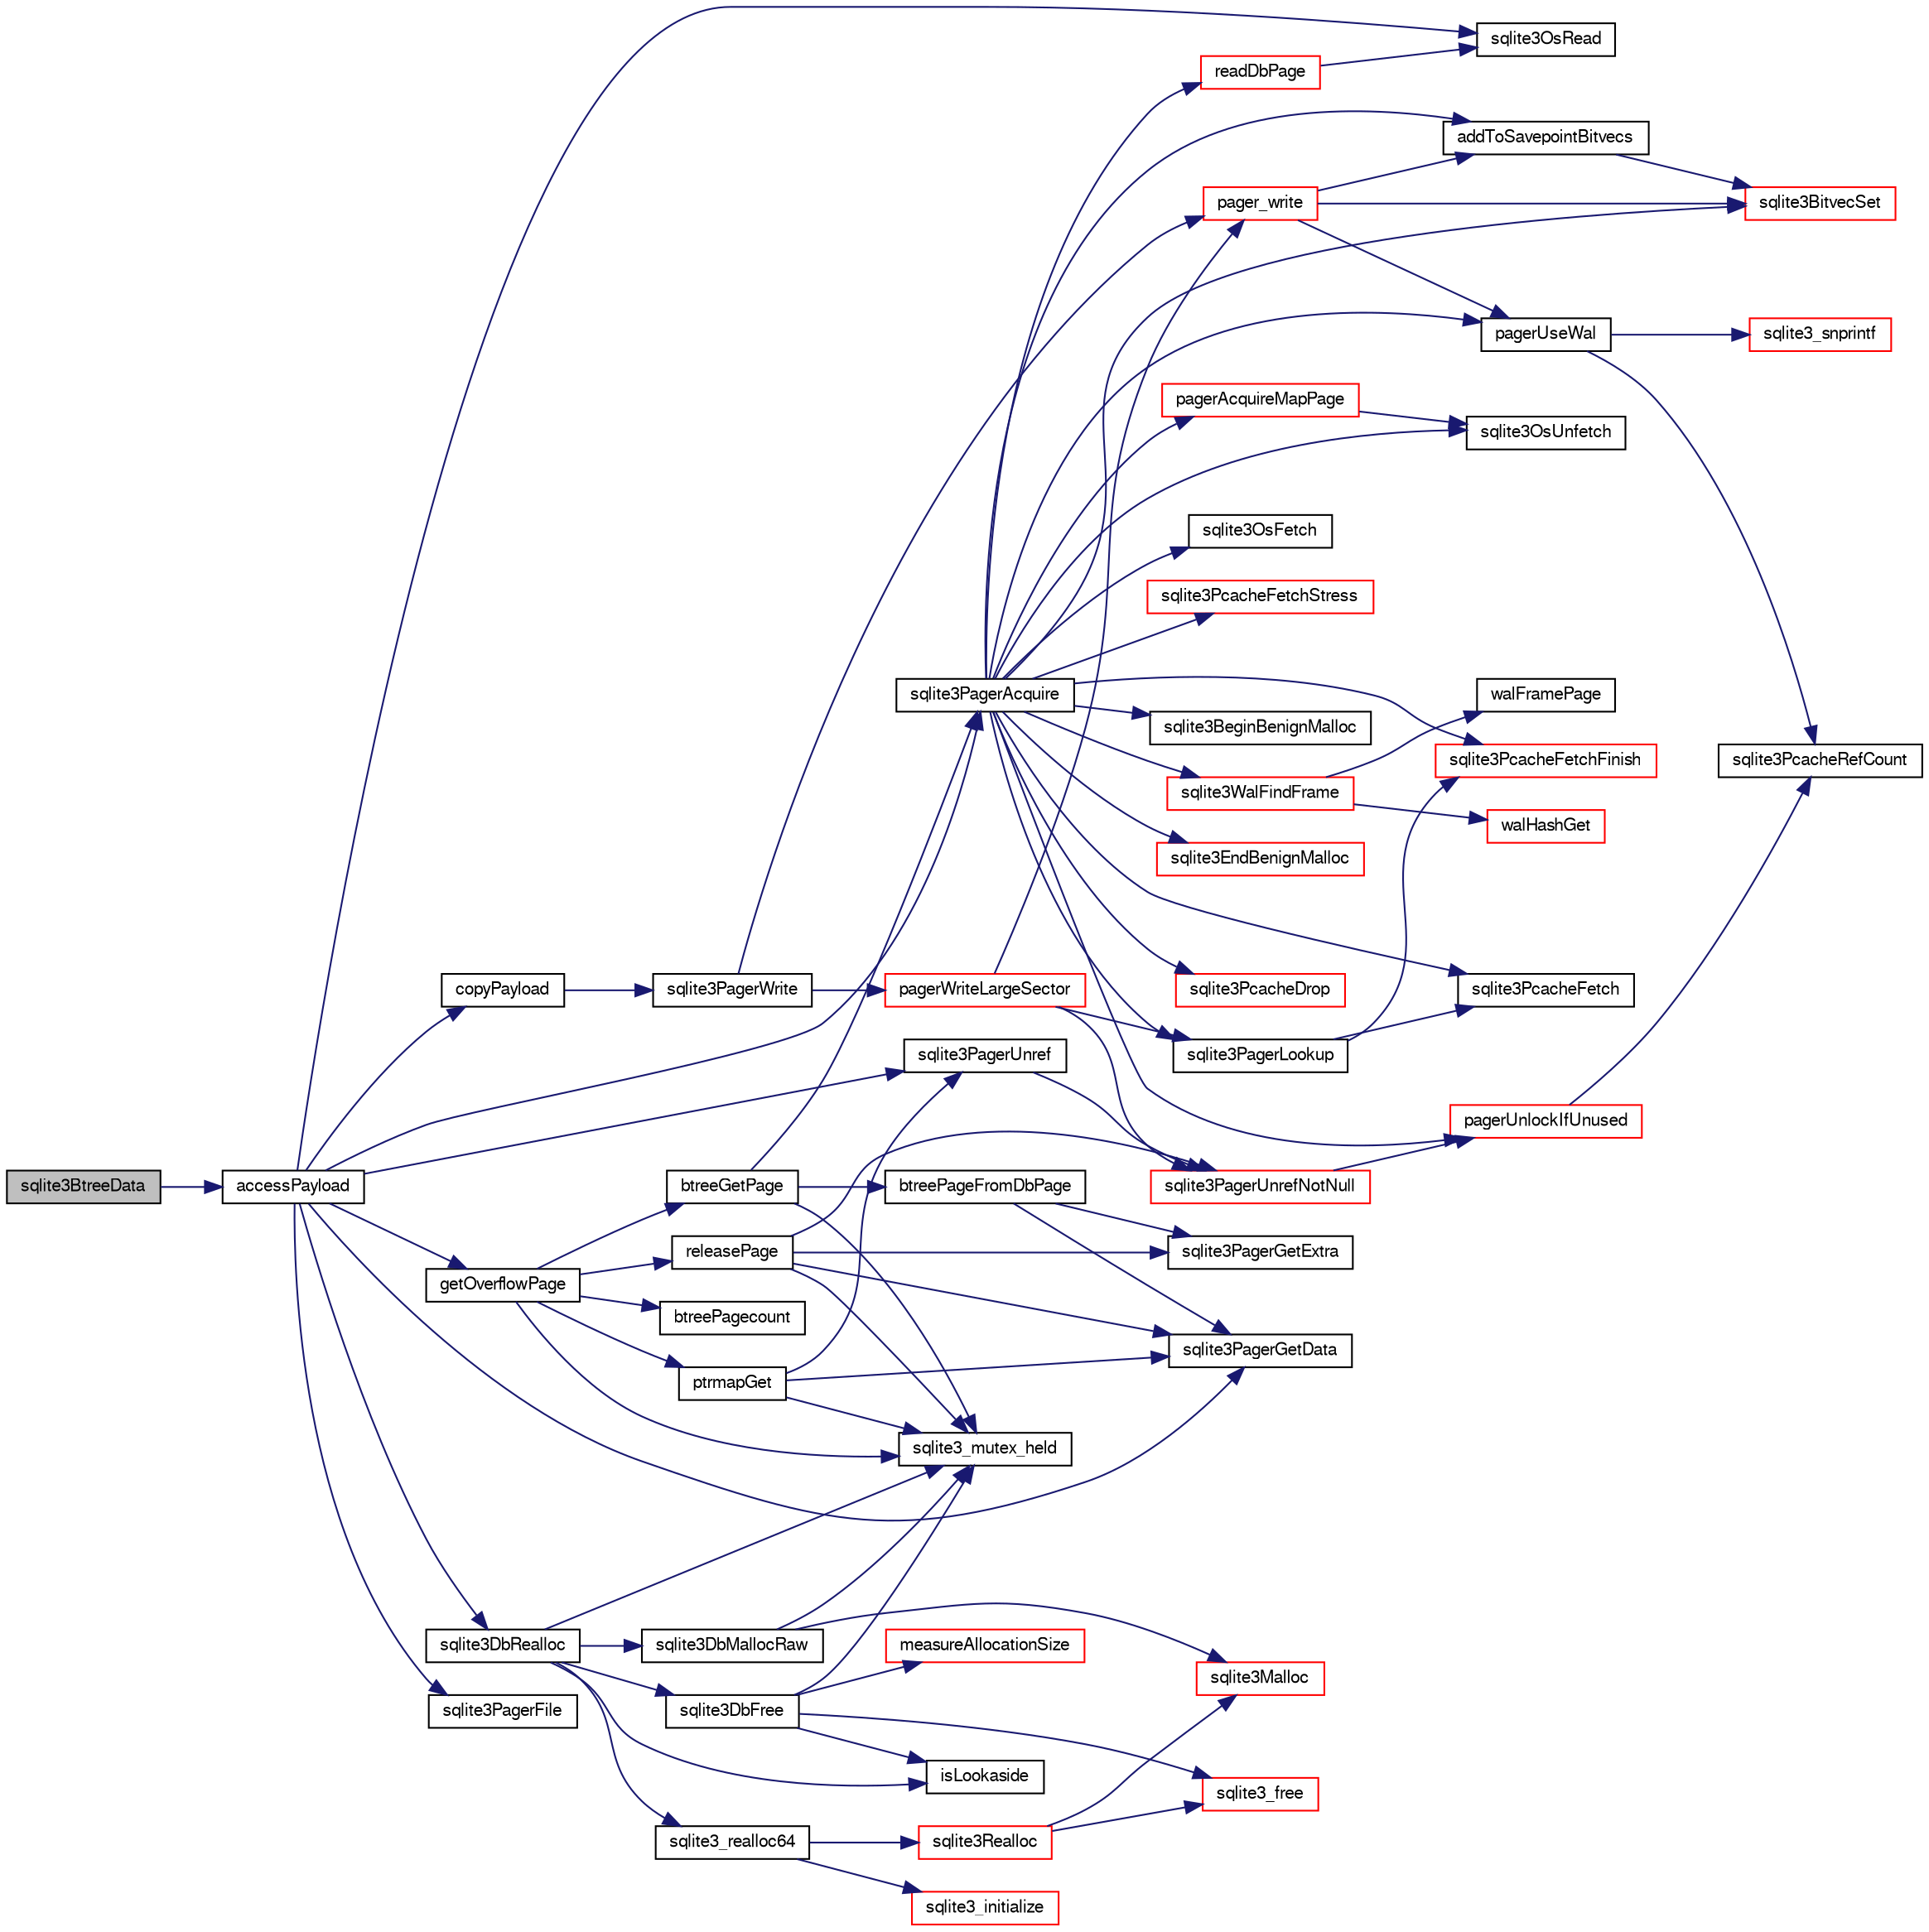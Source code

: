 digraph "sqlite3BtreeData"
{
  edge [fontname="FreeSans",fontsize="10",labelfontname="FreeSans",labelfontsize="10"];
  node [fontname="FreeSans",fontsize="10",shape=record];
  rankdir="LR";
  Node446244 [label="sqlite3BtreeData",height=0.2,width=0.4,color="black", fillcolor="grey75", style="filled", fontcolor="black"];
  Node446244 -> Node446245 [color="midnightblue",fontsize="10",style="solid",fontname="FreeSans"];
  Node446245 [label="accessPayload",height=0.2,width=0.4,color="black", fillcolor="white", style="filled",URL="$sqlite3_8c.html#acf70e6d3cb6afd54d677b3dffb6959d2"];
  Node446245 -> Node446246 [color="midnightblue",fontsize="10",style="solid",fontname="FreeSans"];
  Node446246 [label="copyPayload",height=0.2,width=0.4,color="black", fillcolor="white", style="filled",URL="$sqlite3_8c.html#aedb2ad4326779a68bc8e012570bda430"];
  Node446246 -> Node446247 [color="midnightblue",fontsize="10",style="solid",fontname="FreeSans"];
  Node446247 [label="sqlite3PagerWrite",height=0.2,width=0.4,color="black", fillcolor="white", style="filled",URL="$sqlite3_8c.html#ad4b8aee028ee99575b0748b299e04ed0"];
  Node446247 -> Node446248 [color="midnightblue",fontsize="10",style="solid",fontname="FreeSans"];
  Node446248 [label="pagerWriteLargeSector",height=0.2,width=0.4,color="red", fillcolor="white", style="filled",URL="$sqlite3_8c.html#a06334f0cc1c2dc95ffe29c2359928b92"];
  Node446248 -> Node446250 [color="midnightblue",fontsize="10",style="solid",fontname="FreeSans"];
  Node446250 [label="pager_write",height=0.2,width=0.4,color="red", fillcolor="white", style="filled",URL="$sqlite3_8c.html#aa5dbf1a9dcccf0aa140b04b81325517f"];
  Node446250 -> Node446252 [color="midnightblue",fontsize="10",style="solid",fontname="FreeSans"];
  Node446252 [label="pagerUseWal",height=0.2,width=0.4,color="black", fillcolor="white", style="filled",URL="$sqlite3_8c.html#a31def80bfe1de9284d635ba190a5eb68"];
  Node446252 -> Node446253 [color="midnightblue",fontsize="10",style="solid",fontname="FreeSans"];
  Node446253 [label="sqlite3PcacheRefCount",height=0.2,width=0.4,color="black", fillcolor="white", style="filled",URL="$sqlite3_8c.html#adee2536d23ec9628e0883ccab03b3429"];
  Node446252 -> Node446254 [color="midnightblue",fontsize="10",style="solid",fontname="FreeSans"];
  Node446254 [label="sqlite3_snprintf",height=0.2,width=0.4,color="red", fillcolor="white", style="filled",URL="$sqlite3_8c.html#aa2695a752e971577f5784122f2013c40"];
  Node446250 -> Node446553 [color="midnightblue",fontsize="10",style="solid",fontname="FreeSans"];
  Node446553 [label="sqlite3BitvecSet",height=0.2,width=0.4,color="red", fillcolor="white", style="filled",URL="$sqlite3_8c.html#a1f3c6d64d5d889e451d6725b1eb458be"];
  Node446250 -> Node446554 [color="midnightblue",fontsize="10",style="solid",fontname="FreeSans"];
  Node446554 [label="addToSavepointBitvecs",height=0.2,width=0.4,color="black", fillcolor="white", style="filled",URL="$sqlite3_8c.html#aa2e9bb02bb6975d83ec875f0792792f0"];
  Node446554 -> Node446553 [color="midnightblue",fontsize="10",style="solid",fontname="FreeSans"];
  Node446248 -> Node446558 [color="midnightblue",fontsize="10",style="solid",fontname="FreeSans"];
  Node446558 [label="sqlite3PagerUnrefNotNull",height=0.2,width=0.4,color="red", fillcolor="white", style="filled",URL="$sqlite3_8c.html#a4b314f96f09f5c68c94672e420e31ab9"];
  Node446558 -> Node446563 [color="midnightblue",fontsize="10",style="solid",fontname="FreeSans"];
  Node446563 [label="pagerUnlockIfUnused",height=0.2,width=0.4,color="red", fillcolor="white", style="filled",URL="$sqlite3_8c.html#abf547f4276efb6f10262f7fde1e4d065"];
  Node446563 -> Node446253 [color="midnightblue",fontsize="10",style="solid",fontname="FreeSans"];
  Node446248 -> Node446583 [color="midnightblue",fontsize="10",style="solid",fontname="FreeSans"];
  Node446583 [label="sqlite3PagerLookup",height=0.2,width=0.4,color="black", fillcolor="white", style="filled",URL="$sqlite3_8c.html#a1252ec03814f64eed236cfb21094cafd"];
  Node446583 -> Node446584 [color="midnightblue",fontsize="10",style="solid",fontname="FreeSans"];
  Node446584 [label="sqlite3PcacheFetch",height=0.2,width=0.4,color="black", fillcolor="white", style="filled",URL="$sqlite3_8c.html#a51a10151c5ec2c1c9e6fd615e95a3450"];
  Node446583 -> Node446585 [color="midnightblue",fontsize="10",style="solid",fontname="FreeSans"];
  Node446585 [label="sqlite3PcacheFetchFinish",height=0.2,width=0.4,color="red", fillcolor="white", style="filled",URL="$sqlite3_8c.html#a21f330cb082d63a111f64257e823a4b1"];
  Node446247 -> Node446250 [color="midnightblue",fontsize="10",style="solid",fontname="FreeSans"];
  Node446245 -> Node446274 [color="midnightblue",fontsize="10",style="solid",fontname="FreeSans"];
  Node446274 [label="sqlite3DbRealloc",height=0.2,width=0.4,color="black", fillcolor="white", style="filled",URL="$sqlite3_8c.html#ae028f4902a9d29bcaf310ff289ee87dc"];
  Node446274 -> Node446264 [color="midnightblue",fontsize="10",style="solid",fontname="FreeSans"];
  Node446264 [label="sqlite3_mutex_held",height=0.2,width=0.4,color="black", fillcolor="white", style="filled",URL="$sqlite3_8c.html#acf77da68932b6bc163c5e68547ecc3e7"];
  Node446274 -> Node446275 [color="midnightblue",fontsize="10",style="solid",fontname="FreeSans"];
  Node446275 [label="sqlite3DbMallocRaw",height=0.2,width=0.4,color="black", fillcolor="white", style="filled",URL="$sqlite3_8c.html#abbe8be0cf7175e11ddc3e2218fad924e"];
  Node446275 -> Node446264 [color="midnightblue",fontsize="10",style="solid",fontname="FreeSans"];
  Node446275 -> Node446276 [color="midnightblue",fontsize="10",style="solid",fontname="FreeSans"];
  Node446276 [label="sqlite3Malloc",height=0.2,width=0.4,color="red", fillcolor="white", style="filled",URL="$sqlite3_8c.html#a361a2eaa846b1885f123abe46f5d8b2b"];
  Node446274 -> Node446268 [color="midnightblue",fontsize="10",style="solid",fontname="FreeSans"];
  Node446268 [label="isLookaside",height=0.2,width=0.4,color="black", fillcolor="white", style="filled",URL="$sqlite3_8c.html#a770fa05ff9717b75e16f4d968a77b897"];
  Node446274 -> Node446263 [color="midnightblue",fontsize="10",style="solid",fontname="FreeSans"];
  Node446263 [label="sqlite3DbFree",height=0.2,width=0.4,color="black", fillcolor="white", style="filled",URL="$sqlite3_8c.html#ac70ab821a6607b4a1b909582dc37a069"];
  Node446263 -> Node446264 [color="midnightblue",fontsize="10",style="solid",fontname="FreeSans"];
  Node446263 -> Node446265 [color="midnightblue",fontsize="10",style="solid",fontname="FreeSans"];
  Node446265 [label="measureAllocationSize",height=0.2,width=0.4,color="red", fillcolor="white", style="filled",URL="$sqlite3_8c.html#a45731e644a22fdb756e2b6337224217a"];
  Node446263 -> Node446268 [color="midnightblue",fontsize="10",style="solid",fontname="FreeSans"];
  Node446263 -> Node446269 [color="midnightblue",fontsize="10",style="solid",fontname="FreeSans"];
  Node446269 [label="sqlite3_free",height=0.2,width=0.4,color="red", fillcolor="white", style="filled",URL="$sqlite3_8c.html#a6552349e36a8a691af5487999ab09519"];
  Node446274 -> Node446281 [color="midnightblue",fontsize="10",style="solid",fontname="FreeSans"];
  Node446281 [label="sqlite3_realloc64",height=0.2,width=0.4,color="black", fillcolor="white", style="filled",URL="$sqlite3_8c.html#a3765a714077ee547e811034236dc9ecd"];
  Node446281 -> Node446282 [color="midnightblue",fontsize="10",style="solid",fontname="FreeSans"];
  Node446282 [label="sqlite3_initialize",height=0.2,width=0.4,color="red", fillcolor="white", style="filled",URL="$sqlite3_8c.html#ab0c0ee2d5d4cf8b28e9572296a8861df"];
  Node446281 -> Node446456 [color="midnightblue",fontsize="10",style="solid",fontname="FreeSans"];
  Node446456 [label="sqlite3Realloc",height=0.2,width=0.4,color="red", fillcolor="white", style="filled",URL="$sqlite3_8c.html#ad53aefdfc088f622e23ffe838201fe22"];
  Node446456 -> Node446276 [color="midnightblue",fontsize="10",style="solid",fontname="FreeSans"];
  Node446456 -> Node446269 [color="midnightblue",fontsize="10",style="solid",fontname="FreeSans"];
  Node446245 -> Node446663 [color="midnightblue",fontsize="10",style="solid",fontname="FreeSans"];
  Node446663 [label="getOverflowPage",height=0.2,width=0.4,color="black", fillcolor="white", style="filled",URL="$sqlite3_8c.html#af907f898e049d621e2c9dc1ed1d63cf4"];
  Node446663 -> Node446264 [color="midnightblue",fontsize="10",style="solid",fontname="FreeSans"];
  Node446663 -> Node446629 [color="midnightblue",fontsize="10",style="solid",fontname="FreeSans"];
  Node446629 [label="btreePagecount",height=0.2,width=0.4,color="black", fillcolor="white", style="filled",URL="$sqlite3_8c.html#a9cc4ac11752c088db89d551ec1495a15"];
  Node446663 -> Node446664 [color="midnightblue",fontsize="10",style="solid",fontname="FreeSans"];
  Node446664 [label="ptrmapGet",height=0.2,width=0.4,color="black", fillcolor="white", style="filled",URL="$sqlite3_8c.html#ae91bfd9c1bec807a52a384d2ed01934b"];
  Node446664 -> Node446264 [color="midnightblue",fontsize="10",style="solid",fontname="FreeSans"];
  Node446664 -> Node446625 [color="midnightblue",fontsize="10",style="solid",fontname="FreeSans"];
  Node446625 [label="sqlite3PagerGetData",height=0.2,width=0.4,color="black", fillcolor="white", style="filled",URL="$sqlite3_8c.html#a9dd340e56fb4b7fad4df339595b8d8a2"];
  Node446664 -> Node446630 [color="midnightblue",fontsize="10",style="solid",fontname="FreeSans"];
  Node446630 [label="sqlite3PagerUnref",height=0.2,width=0.4,color="black", fillcolor="white", style="filled",URL="$sqlite3_8c.html#aa9d040b7f24a8a5d99bf96863b52cd15"];
  Node446630 -> Node446558 [color="midnightblue",fontsize="10",style="solid",fontname="FreeSans"];
  Node446663 -> Node446665 [color="midnightblue",fontsize="10",style="solid",fontname="FreeSans"];
  Node446665 [label="btreeGetPage",height=0.2,width=0.4,color="black", fillcolor="white", style="filled",URL="$sqlite3_8c.html#ac59679e30ceb0190614fbd19a7feb6de"];
  Node446665 -> Node446264 [color="midnightblue",fontsize="10",style="solid",fontname="FreeSans"];
  Node446665 -> Node446631 [color="midnightblue",fontsize="10",style="solid",fontname="FreeSans"];
  Node446631 [label="sqlite3PagerAcquire",height=0.2,width=0.4,color="black", fillcolor="white", style="filled",URL="$sqlite3_8c.html#a22a53daafd2bd778cda390312651f994"];
  Node446631 -> Node446252 [color="midnightblue",fontsize="10",style="solid",fontname="FreeSans"];
  Node446631 -> Node446589 [color="midnightblue",fontsize="10",style="solid",fontname="FreeSans"];
  Node446589 [label="sqlite3WalFindFrame",height=0.2,width=0.4,color="red", fillcolor="white", style="filled",URL="$sqlite3_8c.html#a70d73def3adcc264f500a63178742708"];
  Node446589 -> Node446574 [color="midnightblue",fontsize="10",style="solid",fontname="FreeSans"];
  Node446574 [label="walFramePage",height=0.2,width=0.4,color="black", fillcolor="white", style="filled",URL="$sqlite3_8c.html#a067e7452317d6a1c19674376ae969f1f"];
  Node446589 -> Node446576 [color="midnightblue",fontsize="10",style="solid",fontname="FreeSans"];
  Node446576 [label="walHashGet",height=0.2,width=0.4,color="red", fillcolor="white", style="filled",URL="$sqlite3_8c.html#ae19bbc16575c591b6e0aee0aed2cfaf3"];
  Node446631 -> Node446579 [color="midnightblue",fontsize="10",style="solid",fontname="FreeSans"];
  Node446579 [label="sqlite3OsFetch",height=0.2,width=0.4,color="black", fillcolor="white", style="filled",URL="$sqlite3_8c.html#ab5b9137b375d5d8a8c216a644056cba7"];
  Node446631 -> Node446583 [color="midnightblue",fontsize="10",style="solid",fontname="FreeSans"];
  Node446631 -> Node446632 [color="midnightblue",fontsize="10",style="solid",fontname="FreeSans"];
  Node446632 [label="pagerAcquireMapPage",height=0.2,width=0.4,color="red", fillcolor="white", style="filled",URL="$sqlite3_8c.html#affc12640bbd7572ae41f1943f3b8bb3b"];
  Node446632 -> Node446560 [color="midnightblue",fontsize="10",style="solid",fontname="FreeSans"];
  Node446560 [label="sqlite3OsUnfetch",height=0.2,width=0.4,color="black", fillcolor="white", style="filled",URL="$sqlite3_8c.html#abc0da72cb8b8989cf8708b572fe5fef4"];
  Node446631 -> Node446560 [color="midnightblue",fontsize="10",style="solid",fontname="FreeSans"];
  Node446631 -> Node446584 [color="midnightblue",fontsize="10",style="solid",fontname="FreeSans"];
  Node446631 -> Node446633 [color="midnightblue",fontsize="10",style="solid",fontname="FreeSans"];
  Node446633 [label="sqlite3PcacheFetchStress",height=0.2,width=0.4,color="red", fillcolor="white", style="filled",URL="$sqlite3_8c.html#a83644ab4d77e1649ae5336b659edb351"];
  Node446631 -> Node446585 [color="midnightblue",fontsize="10",style="solid",fontname="FreeSans"];
  Node446631 -> Node446329 [color="midnightblue",fontsize="10",style="solid",fontname="FreeSans"];
  Node446329 [label="sqlite3BeginBenignMalloc",height=0.2,width=0.4,color="black", fillcolor="white", style="filled",URL="$sqlite3_8c.html#a3344c0e2b1b6df701a1cb326602fac14"];
  Node446631 -> Node446553 [color="midnightblue",fontsize="10",style="solid",fontname="FreeSans"];
  Node446631 -> Node446554 [color="midnightblue",fontsize="10",style="solid",fontname="FreeSans"];
  Node446631 -> Node446330 [color="midnightblue",fontsize="10",style="solid",fontname="FreeSans"];
  Node446330 [label="sqlite3EndBenignMalloc",height=0.2,width=0.4,color="red", fillcolor="white", style="filled",URL="$sqlite3_8c.html#a4582127cc64d483dc66c7acf9d8d8fbb"];
  Node446631 -> Node446590 [color="midnightblue",fontsize="10",style="solid",fontname="FreeSans"];
  Node446590 [label="readDbPage",height=0.2,width=0.4,color="red", fillcolor="white", style="filled",URL="$sqlite3_8c.html#a1c4cca64dd97dda37d9be9cac94941a0"];
  Node446590 -> Node446592 [color="midnightblue",fontsize="10",style="solid",fontname="FreeSans"];
  Node446592 [label="sqlite3OsRead",height=0.2,width=0.4,color="black", fillcolor="white", style="filled",URL="$sqlite3_8c.html#a98ef6b5ed82299d2efc0b5f9e41c877d"];
  Node446631 -> Node446588 [color="midnightblue",fontsize="10",style="solid",fontname="FreeSans"];
  Node446588 [label="sqlite3PcacheDrop",height=0.2,width=0.4,color="red", fillcolor="white", style="filled",URL="$sqlite3_8c.html#a78667811e7a2a7e75117cd6ec9cf6486"];
  Node446631 -> Node446563 [color="midnightblue",fontsize="10",style="solid",fontname="FreeSans"];
  Node446665 -> Node446666 [color="midnightblue",fontsize="10",style="solid",fontname="FreeSans"];
  Node446666 [label="btreePageFromDbPage",height=0.2,width=0.4,color="black", fillcolor="white", style="filled",URL="$sqlite3_8c.html#a148c0bf09d4ef14a49e0e7a2c0506c80"];
  Node446666 -> Node446626 [color="midnightblue",fontsize="10",style="solid",fontname="FreeSans"];
  Node446626 [label="sqlite3PagerGetExtra",height=0.2,width=0.4,color="black", fillcolor="white", style="filled",URL="$sqlite3_8c.html#a48e879a6d20f06f27390973ab8d59bd7"];
  Node446666 -> Node446625 [color="midnightblue",fontsize="10",style="solid",fontname="FreeSans"];
  Node446663 -> Node446667 [color="midnightblue",fontsize="10",style="solid",fontname="FreeSans"];
  Node446667 [label="releasePage",height=0.2,width=0.4,color="black", fillcolor="white", style="filled",URL="$sqlite3_8c.html#a92c6fb14f9bcf117440c35116c26d6c4"];
  Node446667 -> Node446626 [color="midnightblue",fontsize="10",style="solid",fontname="FreeSans"];
  Node446667 -> Node446625 [color="midnightblue",fontsize="10",style="solid",fontname="FreeSans"];
  Node446667 -> Node446264 [color="midnightblue",fontsize="10",style="solid",fontname="FreeSans"];
  Node446667 -> Node446558 [color="midnightblue",fontsize="10",style="solid",fontname="FreeSans"];
  Node446245 -> Node446668 [color="midnightblue",fontsize="10",style="solid",fontname="FreeSans"];
  Node446668 [label="sqlite3PagerFile",height=0.2,width=0.4,color="black", fillcolor="white", style="filled",URL="$sqlite3_8c.html#a4994718ae281ffc714aa975c5b9b359d"];
  Node446245 -> Node446592 [color="midnightblue",fontsize="10",style="solid",fontname="FreeSans"];
  Node446245 -> Node446631 [color="midnightblue",fontsize="10",style="solid",fontname="FreeSans"];
  Node446245 -> Node446625 [color="midnightblue",fontsize="10",style="solid",fontname="FreeSans"];
  Node446245 -> Node446630 [color="midnightblue",fontsize="10",style="solid",fontname="FreeSans"];
}
